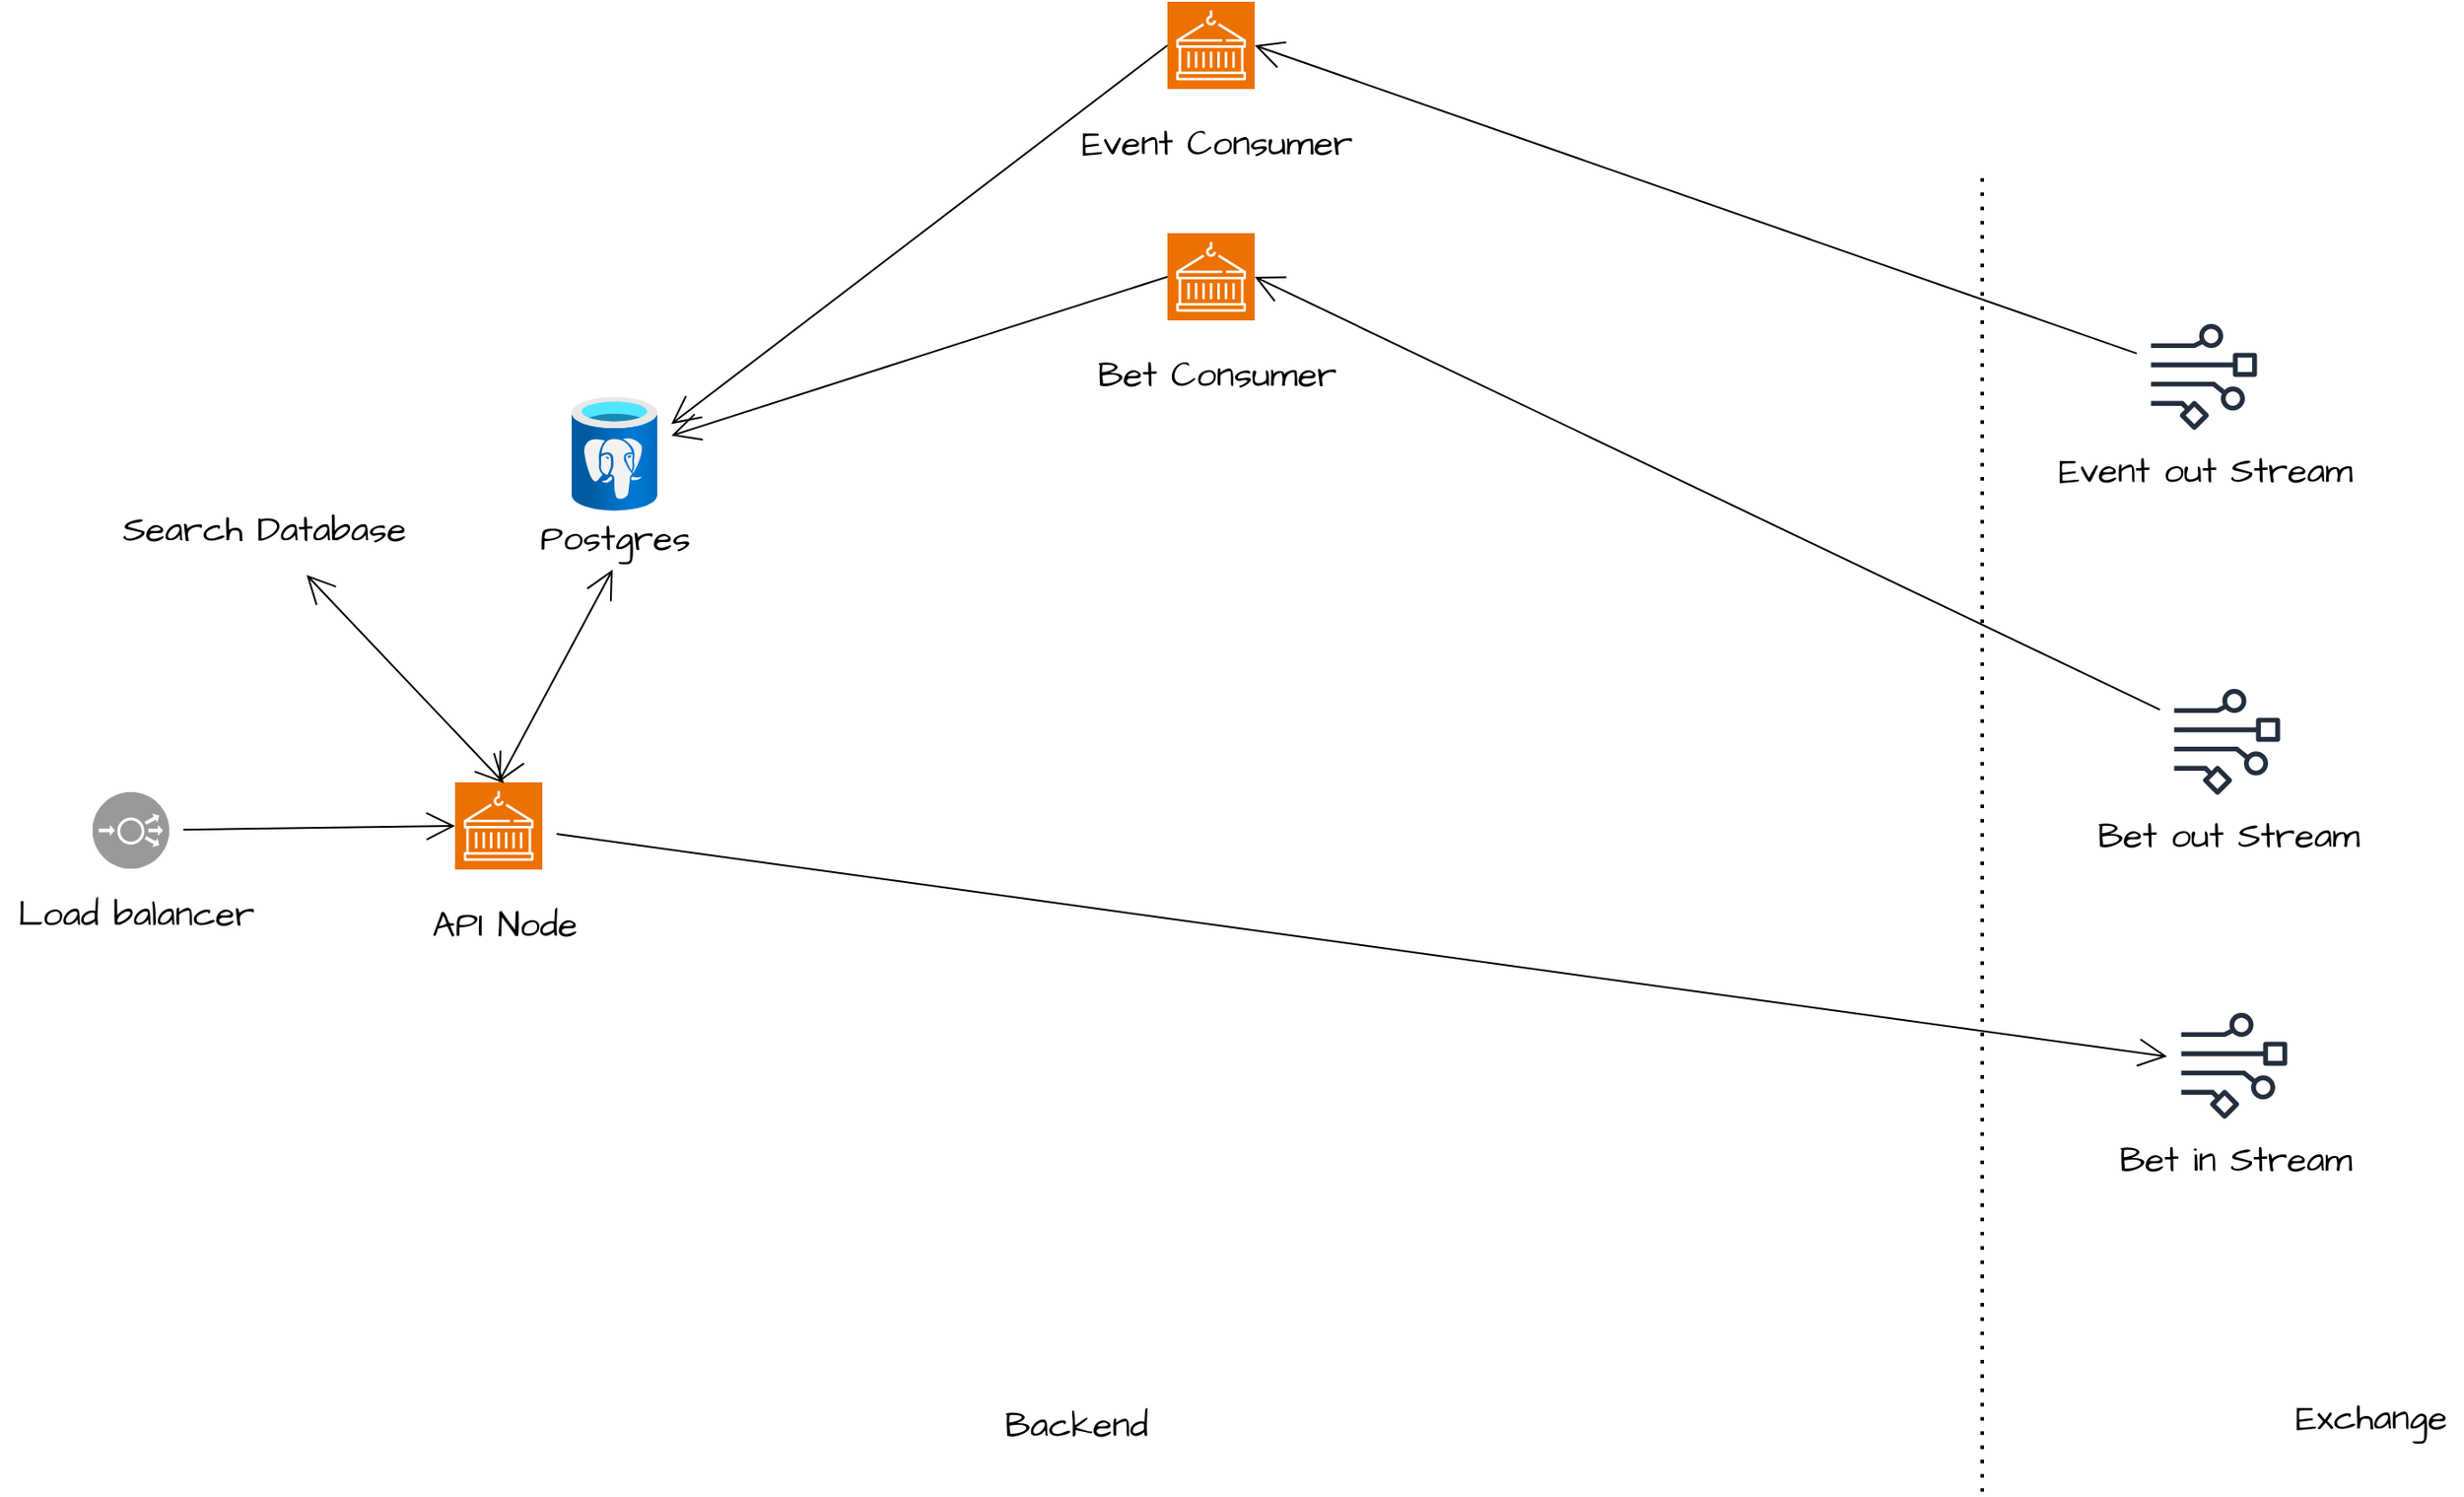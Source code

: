 <mxfile version="28.2.1">
  <diagram name="Page-1" id="ff8EnGsZA_0zHysKcerd">
    <mxGraphModel dx="3949" dy="1895" grid="0" gridSize="10" guides="1" tooltips="1" connect="1" arrows="1" fold="1" page="0" pageScale="1" pageWidth="1169" pageHeight="827" math="0" shadow="0">
      <root>
        <mxCell id="0" />
        <mxCell id="1" parent="0" />
        <mxCell id="zwOAttp5gknfIEfOkz3Q-1" value="" style="endArrow=none;dashed=1;html=1;dashPattern=1 3;strokeWidth=2;rounded=0;fontFamily=Architects Daughter;fontSource=https%3A%2F%2Ffonts.googleapis.com%2Fcss%3Ffamily%3DArchitects%2BDaughter;fontSize=16;startSize=14;endSize=14;sourcePerimeterSpacing=8;targetPerimeterSpacing=8;curved=1;" edge="1" parent="1">
          <mxGeometry width="50" height="50" relative="1" as="geometry">
            <mxPoint x="227" y="574" as="sourcePoint" />
            <mxPoint x="227" y="-170" as="targetPoint" />
          </mxGeometry>
        </mxCell>
        <mxCell id="zwOAttp5gknfIEfOkz3Q-2" value="Exchange" style="text;html=1;align=center;verticalAlign=middle;resizable=0;points=[];autosize=1;strokeColor=none;fillColor=none;fontSize=20;fontFamily=Architects Daughter;fontSource=https%3A%2F%2Ffonts.googleapis.com%2Fcss%3Ffamily%3DArchitects%2BDaughter;" vertex="1" parent="1">
          <mxGeometry x="393.5" y="514" width="103" height="36" as="geometry" />
        </mxCell>
        <mxCell id="zwOAttp5gknfIEfOkz3Q-3" value="&lt;div&gt;Backend&lt;/div&gt;" style="text;html=1;align=center;verticalAlign=middle;resizable=0;points=[];autosize=1;strokeColor=none;fillColor=none;fontSize=20;fontFamily=Architects Daughter;fontSource=https%3A%2F%2Ffonts.googleapis.com%2Fcss%3Ffamily%3DArchitects%2BDaughter;" vertex="1" parent="1">
          <mxGeometry x="-331.5" y="518" width="98" height="36" as="geometry" />
        </mxCell>
        <mxCell id="zwOAttp5gknfIEfOkz3Q-9" value="" style="group" vertex="1" connectable="0" parent="1">
          <mxGeometry x="-886" y="181" width="151" height="86" as="geometry" />
        </mxCell>
        <mxCell id="zwOAttp5gknfIEfOkz3Q-6" value="" style="fillColor=#999999;verticalLabelPosition=bottom;sketch=0;html=1;strokeColor=#ffffff;verticalAlign=top;align=center;points=[[0.145,0.145,0],[0.5,0,0],[0.855,0.145,0],[1,0.5,0],[0.855,0.855,0],[0.5,1,0],[0.145,0.855,0],[0,0.5,0]];pointerEvents=1;shape=mxgraph.cisco_safe.compositeIcon;bgIcon=ellipse;resIcon=mxgraph.cisco_safe.capability.load_balancer;fontFamily=Architects Daughter;fontSource=https%3A%2F%2Ffonts.googleapis.com%2Fcss%3Ffamily%3DArchitects%2BDaughter;" vertex="1" parent="zwOAttp5gknfIEfOkz3Q-9">
          <mxGeometry x="52" width="43" height="43" as="geometry" />
        </mxCell>
        <mxCell id="zwOAttp5gknfIEfOkz3Q-8" value="Load balancer" style="text;html=1;align=center;verticalAlign=middle;resizable=0;points=[];autosize=1;strokeColor=none;fillColor=none;fontSize=20;fontFamily=Architects Daughter;fontSource=https%3A%2F%2Ffonts.googleapis.com%2Fcss%3Ffamily%3DArchitects%2BDaughter;" vertex="1" parent="zwOAttp5gknfIEfOkz3Q-9">
          <mxGeometry y="50" width="151" height="36" as="geometry" />
        </mxCell>
        <mxCell id="zwOAttp5gknfIEfOkz3Q-12" value="" style="group" vertex="1" connectable="0" parent="1">
          <mxGeometry x="-653" y="175.5" width="99" height="97" as="geometry" />
        </mxCell>
        <mxCell id="zwOAttp5gknfIEfOkz3Q-10" value="" style="sketch=0;points=[[0,0,0],[0.25,0,0],[0.5,0,0],[0.75,0,0],[1,0,0],[0,1,0],[0.25,1,0],[0.5,1,0],[0.75,1,0],[1,1,0],[0,0.25,0],[0,0.5,0],[0,0.75,0],[1,0.25,0],[1,0.5,0],[1,0.75,0]];outlineConnect=0;fontColor=#232F3E;fillColor=#ED7100;strokeColor=#ffffff;dashed=0;verticalLabelPosition=bottom;verticalAlign=top;align=center;html=1;fontSize=12;fontStyle=0;aspect=fixed;shape=mxgraph.aws4.resourceIcon;resIcon=mxgraph.aws4.containers;fontFamily=Architects Daughter;fontSource=https%3A%2F%2Ffonts.googleapis.com%2Fcss%3Ffamily%3DArchitects%2BDaughter;" vertex="1" parent="zwOAttp5gknfIEfOkz3Q-12">
          <mxGeometry x="22.5" width="49" height="49" as="geometry" />
        </mxCell>
        <mxCell id="zwOAttp5gknfIEfOkz3Q-11" value="API Node" style="text;html=1;align=center;verticalAlign=middle;resizable=0;points=[];autosize=1;strokeColor=none;fillColor=none;fontSize=20;fontFamily=Architects Daughter;fontSource=https%3A%2F%2Ffonts.googleapis.com%2Fcss%3Ffamily%3DArchitects%2BDaughter;" vertex="1" parent="zwOAttp5gknfIEfOkz3Q-12">
          <mxGeometry y="61" width="99" height="36" as="geometry" />
        </mxCell>
        <mxCell id="zwOAttp5gknfIEfOkz3Q-13" style="edgeStyle=none;curved=1;rounded=0;orthogonalLoop=1;jettySize=auto;html=1;entryX=0;entryY=0.5;entryDx=0;entryDy=0;entryPerimeter=0;fontFamily=Architects Daughter;fontSource=https%3A%2F%2Ffonts.googleapis.com%2Fcss%3Ffamily%3DArchitects%2BDaughter;fontSize=16;startSize=14;endArrow=open;endSize=14;sourcePerimeterSpacing=8;targetPerimeterSpacing=8;" edge="1" parent="1" source="zwOAttp5gknfIEfOkz3Q-6" target="zwOAttp5gknfIEfOkz3Q-10">
          <mxGeometry relative="1" as="geometry" />
        </mxCell>
        <mxCell id="zwOAttp5gknfIEfOkz3Q-16" value="" style="group" vertex="1" connectable="0" parent="1">
          <mxGeometry x="-592" y="-41" width="102" height="97" as="geometry" />
        </mxCell>
        <mxCell id="zwOAttp5gknfIEfOkz3Q-14" value="" style="image;aspect=fixed;html=1;points=[];align=center;fontSize=12;image=img/lib/azure2/databases/Azure_Database_PostgreSQL_Server.svg;fontFamily=Architects Daughter;fontSource=https%3A%2F%2Ffonts.googleapis.com%2Fcss%3Ffamily%3DArchitects%2BDaughter;" vertex="1" parent="zwOAttp5gknfIEfOkz3Q-16">
          <mxGeometry x="27" width="48" height="64" as="geometry" />
        </mxCell>
        <mxCell id="zwOAttp5gknfIEfOkz3Q-15" value="Postgres" style="text;html=1;align=center;verticalAlign=middle;resizable=0;points=[];autosize=1;strokeColor=none;fillColor=none;fontSize=20;fontFamily=Architects Daughter;fontSource=https%3A%2F%2Ffonts.googleapis.com%2Fcss%3Ffamily%3DArchitects%2BDaughter;" vertex="1" parent="zwOAttp5gknfIEfOkz3Q-16">
          <mxGeometry y="61" width="102" height="36" as="geometry" />
        </mxCell>
        <mxCell id="zwOAttp5gknfIEfOkz3Q-17" style="rounded=0;orthogonalLoop=1;jettySize=auto;html=1;exitX=0.5;exitY=0;exitDx=0;exitDy=0;exitPerimeter=0;entryX=0.49;entryY=1;entryDx=0;entryDy=0;entryPerimeter=0;fontFamily=Architects Daughter;fontSource=https%3A%2F%2Ffonts.googleapis.com%2Fcss%3Ffamily%3DArchitects%2BDaughter;fontSize=16;startSize=14;endArrow=open;endSize=14;sourcePerimeterSpacing=8;targetPerimeterSpacing=8;startArrow=open;startFill=0;" edge="1" parent="1" source="zwOAttp5gknfIEfOkz3Q-10" target="zwOAttp5gknfIEfOkz3Q-15">
          <mxGeometry relative="1" as="geometry" />
        </mxCell>
        <mxCell id="zwOAttp5gknfIEfOkz3Q-20" value="" style="group" vertex="1" connectable="0" parent="1">
          <mxGeometry x="-827" y="-51" width="177" height="102" as="geometry" />
        </mxCell>
        <mxCell id="zwOAttp5gknfIEfOkz3Q-18" value="" style="shape=image;html=1;verticalAlign=top;verticalLabelPosition=bottom;labelBackgroundColor=#ffffff;imageAspect=0;aspect=fixed;image=https://icons.diagrams.net/icon-cache1/Blue_Bits_Basic_and_Bonus-2000/033-1368.png;fontFamily=Architects Daughter;fontSource=https%3A%2F%2Ffonts.googleapis.com%2Fcss%3Ffamily%3DArchitects%2BDaughter;" vertex="1" parent="zwOAttp5gknfIEfOkz3Q-20">
          <mxGeometry x="64" width="61" height="61" as="geometry" />
        </mxCell>
        <mxCell id="zwOAttp5gknfIEfOkz3Q-19" value="&lt;div&gt;Search Database&lt;/div&gt;" style="text;html=1;align=center;verticalAlign=middle;resizable=0;points=[];autosize=1;strokeColor=none;fillColor=none;fontSize=20;fontFamily=Architects Daughter;fontSource=https%3A%2F%2Ffonts.googleapis.com%2Fcss%3Ffamily%3DArchitects%2BDaughter;" vertex="1" parent="zwOAttp5gknfIEfOkz3Q-20">
          <mxGeometry y="66" width="177" height="36" as="geometry" />
        </mxCell>
        <mxCell id="zwOAttp5gknfIEfOkz3Q-22" style="edgeStyle=none;curved=1;rounded=0;orthogonalLoop=1;jettySize=auto;html=1;fontFamily=Architects Daughter;fontSource=https%3A%2F%2Ffonts.googleapis.com%2Fcss%3Ffamily%3DArchitects%2BDaughter;fontSize=16;startSize=14;endArrow=open;endSize=14;sourcePerimeterSpacing=8;targetPerimeterSpacing=8;startArrow=open;startFill=0;" edge="1" parent="1" target="zwOAttp5gknfIEfOkz3Q-19">
          <mxGeometry relative="1" as="geometry">
            <mxPoint x="-603" y="176" as="sourcePoint" />
          </mxGeometry>
        </mxCell>
        <mxCell id="zwOAttp5gknfIEfOkz3Q-26" value="" style="group" vertex="1" connectable="0" parent="1">
          <mxGeometry x="294" y="305" width="149" height="100" as="geometry" />
        </mxCell>
        <mxCell id="zwOAttp5gknfIEfOkz3Q-23" value="" style="sketch=0;outlineConnect=0;fontColor=#232F3E;gradientColor=none;fillColor=#232F3D;strokeColor=none;dashed=0;verticalLabelPosition=bottom;verticalAlign=top;align=center;html=1;fontSize=12;fontStyle=0;aspect=fixed;pointerEvents=1;shape=mxgraph.aws4.data_stream;fontFamily=Architects Daughter;fontSource=https%3A%2F%2Ffonts.googleapis.com%2Fcss%3Ffamily%3DArchitects%2BDaughter;" vertex="1" parent="zwOAttp5gknfIEfOkz3Q-26">
          <mxGeometry x="44.75" width="59.5" height="59.5" as="geometry" />
        </mxCell>
        <mxCell id="zwOAttp5gknfIEfOkz3Q-25" value="Bet in Stream" style="text;html=1;align=center;verticalAlign=middle;resizable=0;points=[];autosize=1;strokeColor=none;fillColor=none;fontSize=20;fontFamily=Architects Daughter;fontSource=https%3A%2F%2Ffonts.googleapis.com%2Fcss%3Ffamily%3DArchitects%2BDaughter;" vertex="1" parent="zwOAttp5gknfIEfOkz3Q-26">
          <mxGeometry y="64" width="149" height="36" as="geometry" />
        </mxCell>
        <mxCell id="zwOAttp5gknfIEfOkz3Q-27" value="" style="group" vertex="1" connectable="0" parent="1">
          <mxGeometry x="290" y="123" width="157" height="100" as="geometry" />
        </mxCell>
        <mxCell id="zwOAttp5gknfIEfOkz3Q-28" value="" style="sketch=0;outlineConnect=0;fontColor=#232F3E;gradientColor=none;fillColor=#232F3D;strokeColor=none;dashed=0;verticalLabelPosition=bottom;verticalAlign=top;align=center;html=1;fontSize=12;fontStyle=0;aspect=fixed;pointerEvents=1;shape=mxgraph.aws4.data_stream;fontFamily=Architects Daughter;fontSource=https%3A%2F%2Ffonts.googleapis.com%2Fcss%3Ffamily%3DArchitects%2BDaughter;" vertex="1" parent="zwOAttp5gknfIEfOkz3Q-27">
          <mxGeometry x="44.75" width="59.5" height="59.5" as="geometry" />
        </mxCell>
        <mxCell id="zwOAttp5gknfIEfOkz3Q-29" value="&lt;div&gt;Bet out Stream&lt;/div&gt;" style="text;html=1;align=center;verticalAlign=middle;resizable=0;points=[];autosize=1;strokeColor=none;fillColor=none;fontSize=20;fontFamily=Architects Daughter;fontSource=https%3A%2F%2Ffonts.googleapis.com%2Fcss%3Ffamily%3DArchitects%2BDaughter;" vertex="1" parent="zwOAttp5gknfIEfOkz3Q-27">
          <mxGeometry x="-8" y="64" width="165" height="36" as="geometry" />
        </mxCell>
        <mxCell id="zwOAttp5gknfIEfOkz3Q-30" value="" style="group" vertex="1" connectable="0" parent="1">
          <mxGeometry x="277" y="-82" width="166" height="100" as="geometry" />
        </mxCell>
        <mxCell id="zwOAttp5gknfIEfOkz3Q-31" value="" style="sketch=0;outlineConnect=0;fontColor=#232F3E;gradientColor=none;fillColor=#232F3D;strokeColor=none;dashed=0;verticalLabelPosition=bottom;verticalAlign=top;align=center;html=1;fontSize=12;fontStyle=0;aspect=fixed;pointerEvents=1;shape=mxgraph.aws4.data_stream;fontFamily=Architects Daughter;fontSource=https%3A%2F%2Ffonts.googleapis.com%2Fcss%3Ffamily%3DArchitects%2BDaughter;" vertex="1" parent="zwOAttp5gknfIEfOkz3Q-30">
          <mxGeometry x="44.75" width="59.5" height="59.5" as="geometry" />
        </mxCell>
        <mxCell id="zwOAttp5gknfIEfOkz3Q-32" value="&lt;div&gt;Event out Stream&lt;/div&gt;" style="text;html=1;align=center;verticalAlign=middle;resizable=0;points=[];autosize=1;strokeColor=none;fillColor=none;fontSize=20;fontFamily=Architects Daughter;fontSource=https%3A%2F%2Ffonts.googleapis.com%2Fcss%3Ffamily%3DArchitects%2BDaughter;" vertex="1" parent="zwOAttp5gknfIEfOkz3Q-30">
          <mxGeometry x="-17" y="64" width="183" height="36" as="geometry" />
        </mxCell>
        <mxCell id="zwOAttp5gknfIEfOkz3Q-33" value="" style="group" vertex="1" connectable="0" parent="1">
          <mxGeometry x="-253" y="-263" width="135" height="97" as="geometry" />
        </mxCell>
        <mxCell id="zwOAttp5gknfIEfOkz3Q-46" style="edgeStyle=none;curved=1;rounded=0;orthogonalLoop=1;jettySize=auto;html=1;exitX=0;exitY=0.5;exitDx=0;exitDy=0;exitPerimeter=0;fontFamily=Architects Daughter;fontSource=https%3A%2F%2Ffonts.googleapis.com%2Fcss%3Ffamily%3DArchitects%2BDaughter;fontSize=16;startSize=14;endArrow=open;endSize=14;sourcePerimeterSpacing=8;targetPerimeterSpacing=8;" edge="1" parent="zwOAttp5gknfIEfOkz3Q-33" source="zwOAttp5gknfIEfOkz3Q-34">
          <mxGeometry relative="1" as="geometry">
            <mxPoint x="-256.077" y="237.231" as="targetPoint" />
          </mxGeometry>
        </mxCell>
        <mxCell id="zwOAttp5gknfIEfOkz3Q-34" value="" style="sketch=0;points=[[0,0,0],[0.25,0,0],[0.5,0,0],[0.75,0,0],[1,0,0],[0,1,0],[0.25,1,0],[0.5,1,0],[0.75,1,0],[1,1,0],[0,0.25,0],[0,0.5,0],[0,0.75,0],[1,0.25,0],[1,0.5,0],[1,0.75,0]];outlineConnect=0;fontColor=#232F3E;fillColor=#ED7100;strokeColor=#ffffff;dashed=0;verticalLabelPosition=bottom;verticalAlign=top;align=center;html=1;fontSize=12;fontStyle=0;aspect=fixed;shape=mxgraph.aws4.resourceIcon;resIcon=mxgraph.aws4.containers;fontFamily=Architects Daughter;fontSource=https%3A%2F%2Ffonts.googleapis.com%2Fcss%3Ffamily%3DArchitects%2BDaughter;" vertex="1" parent="zwOAttp5gknfIEfOkz3Q-33">
          <mxGeometry x="22.5" width="49" height="49" as="geometry" />
        </mxCell>
        <mxCell id="zwOAttp5gknfIEfOkz3Q-35" value="&lt;div&gt;Event Consumer&lt;/div&gt;" style="text;html=1;align=center;verticalAlign=middle;resizable=0;points=[];autosize=1;strokeColor=none;fillColor=none;fontSize=20;fontFamily=Architects Daughter;fontSource=https%3A%2F%2Ffonts.googleapis.com%2Fcss%3Ffamily%3DArchitects%2BDaughter;" vertex="1" parent="zwOAttp5gknfIEfOkz3Q-33">
          <mxGeometry x="-35" y="61" width="170" height="36" as="geometry" />
        </mxCell>
        <mxCell id="zwOAttp5gknfIEfOkz3Q-36" value="" style="group" vertex="1" connectable="0" parent="1">
          <mxGeometry x="-253" y="-133" width="126" height="97" as="geometry" />
        </mxCell>
        <mxCell id="zwOAttp5gknfIEfOkz3Q-37" value="" style="sketch=0;points=[[0,0,0],[0.25,0,0],[0.5,0,0],[0.75,0,0],[1,0,0],[0,1,0],[0.25,1,0],[0.5,1,0],[0.75,1,0],[1,1,0],[0,0.25,0],[0,0.5,0],[0,0.75,0],[1,0.25,0],[1,0.5,0],[1,0.75,0]];outlineConnect=0;fontColor=#232F3E;fillColor=#ED7100;strokeColor=#ffffff;dashed=0;verticalLabelPosition=bottom;verticalAlign=top;align=center;html=1;fontSize=12;fontStyle=0;aspect=fixed;shape=mxgraph.aws4.resourceIcon;resIcon=mxgraph.aws4.containers;fontFamily=Architects Daughter;fontSource=https%3A%2F%2Ffonts.googleapis.com%2Fcss%3Ffamily%3DArchitects%2BDaughter;" vertex="1" parent="zwOAttp5gknfIEfOkz3Q-36">
          <mxGeometry x="22.5" width="49" height="49" as="geometry" />
        </mxCell>
        <mxCell id="zwOAttp5gknfIEfOkz3Q-38" value="Bet Consumer" style="text;html=1;align=center;verticalAlign=middle;resizable=0;points=[];autosize=1;strokeColor=none;fillColor=none;fontSize=20;fontFamily=Architects Daughter;fontSource=https%3A%2F%2Ffonts.googleapis.com%2Fcss%3Ffamily%3DArchitects%2BDaughter;" vertex="1" parent="zwOAttp5gknfIEfOkz3Q-36">
          <mxGeometry x="-26" y="61" width="152" height="36" as="geometry" />
        </mxCell>
        <mxCell id="zwOAttp5gknfIEfOkz3Q-44" style="edgeStyle=none;curved=1;rounded=0;orthogonalLoop=1;jettySize=auto;html=1;fontFamily=Architects Daughter;fontSource=https%3A%2F%2Ffonts.googleapis.com%2Fcss%3Ffamily%3DArchitects%2BDaughter;fontSize=16;startSize=14;endArrow=open;endSize=14;sourcePerimeterSpacing=8;targetPerimeterSpacing=8;" edge="1" parent="1" source="zwOAttp5gknfIEfOkz3Q-10" target="zwOAttp5gknfIEfOkz3Q-23">
          <mxGeometry relative="1" as="geometry" />
        </mxCell>
        <mxCell id="zwOAttp5gknfIEfOkz3Q-45" style="edgeStyle=none;curved=1;rounded=0;orthogonalLoop=1;jettySize=auto;html=1;exitX=0;exitY=0.5;exitDx=0;exitDy=0;exitPerimeter=0;fontFamily=Architects Daughter;fontSource=https%3A%2F%2Ffonts.googleapis.com%2Fcss%3Ffamily%3DArchitects%2BDaughter;fontSize=16;startSize=14;endArrow=open;endSize=14;sourcePerimeterSpacing=8;targetPerimeterSpacing=8;" edge="1" parent="1" source="zwOAttp5gknfIEfOkz3Q-37" target="zwOAttp5gknfIEfOkz3Q-14">
          <mxGeometry relative="1" as="geometry" />
        </mxCell>
        <mxCell id="zwOAttp5gknfIEfOkz3Q-48" style="edgeStyle=none;curved=1;rounded=0;orthogonalLoop=1;jettySize=auto;html=1;entryX=1;entryY=0.5;entryDx=0;entryDy=0;entryPerimeter=0;fontFamily=Architects Daughter;fontSource=https%3A%2F%2Ffonts.googleapis.com%2Fcss%3Ffamily%3DArchitects%2BDaughter;fontSize=16;startSize=14;endArrow=open;endSize=14;sourcePerimeterSpacing=8;targetPerimeterSpacing=8;" edge="1" parent="1" source="zwOAttp5gknfIEfOkz3Q-28" target="zwOAttp5gknfIEfOkz3Q-37">
          <mxGeometry relative="1" as="geometry" />
        </mxCell>
        <mxCell id="zwOAttp5gknfIEfOkz3Q-47" style="edgeStyle=none;curved=1;rounded=0;orthogonalLoop=1;jettySize=auto;html=1;fontFamily=Architects Daughter;fontSource=https%3A%2F%2Ffonts.googleapis.com%2Fcss%3Ffamily%3DArchitects%2BDaughter;fontSize=16;startSize=14;endArrow=open;endSize=14;sourcePerimeterSpacing=8;targetPerimeterSpacing=8;entryX=1;entryY=0.5;entryDx=0;entryDy=0;entryPerimeter=0;" edge="1" parent="1" source="zwOAttp5gknfIEfOkz3Q-31" target="zwOAttp5gknfIEfOkz3Q-34">
          <mxGeometry relative="1" as="geometry">
            <mxPoint x="-110.577" y="-343.769" as="targetPoint" />
          </mxGeometry>
        </mxCell>
      </root>
    </mxGraphModel>
  </diagram>
</mxfile>
